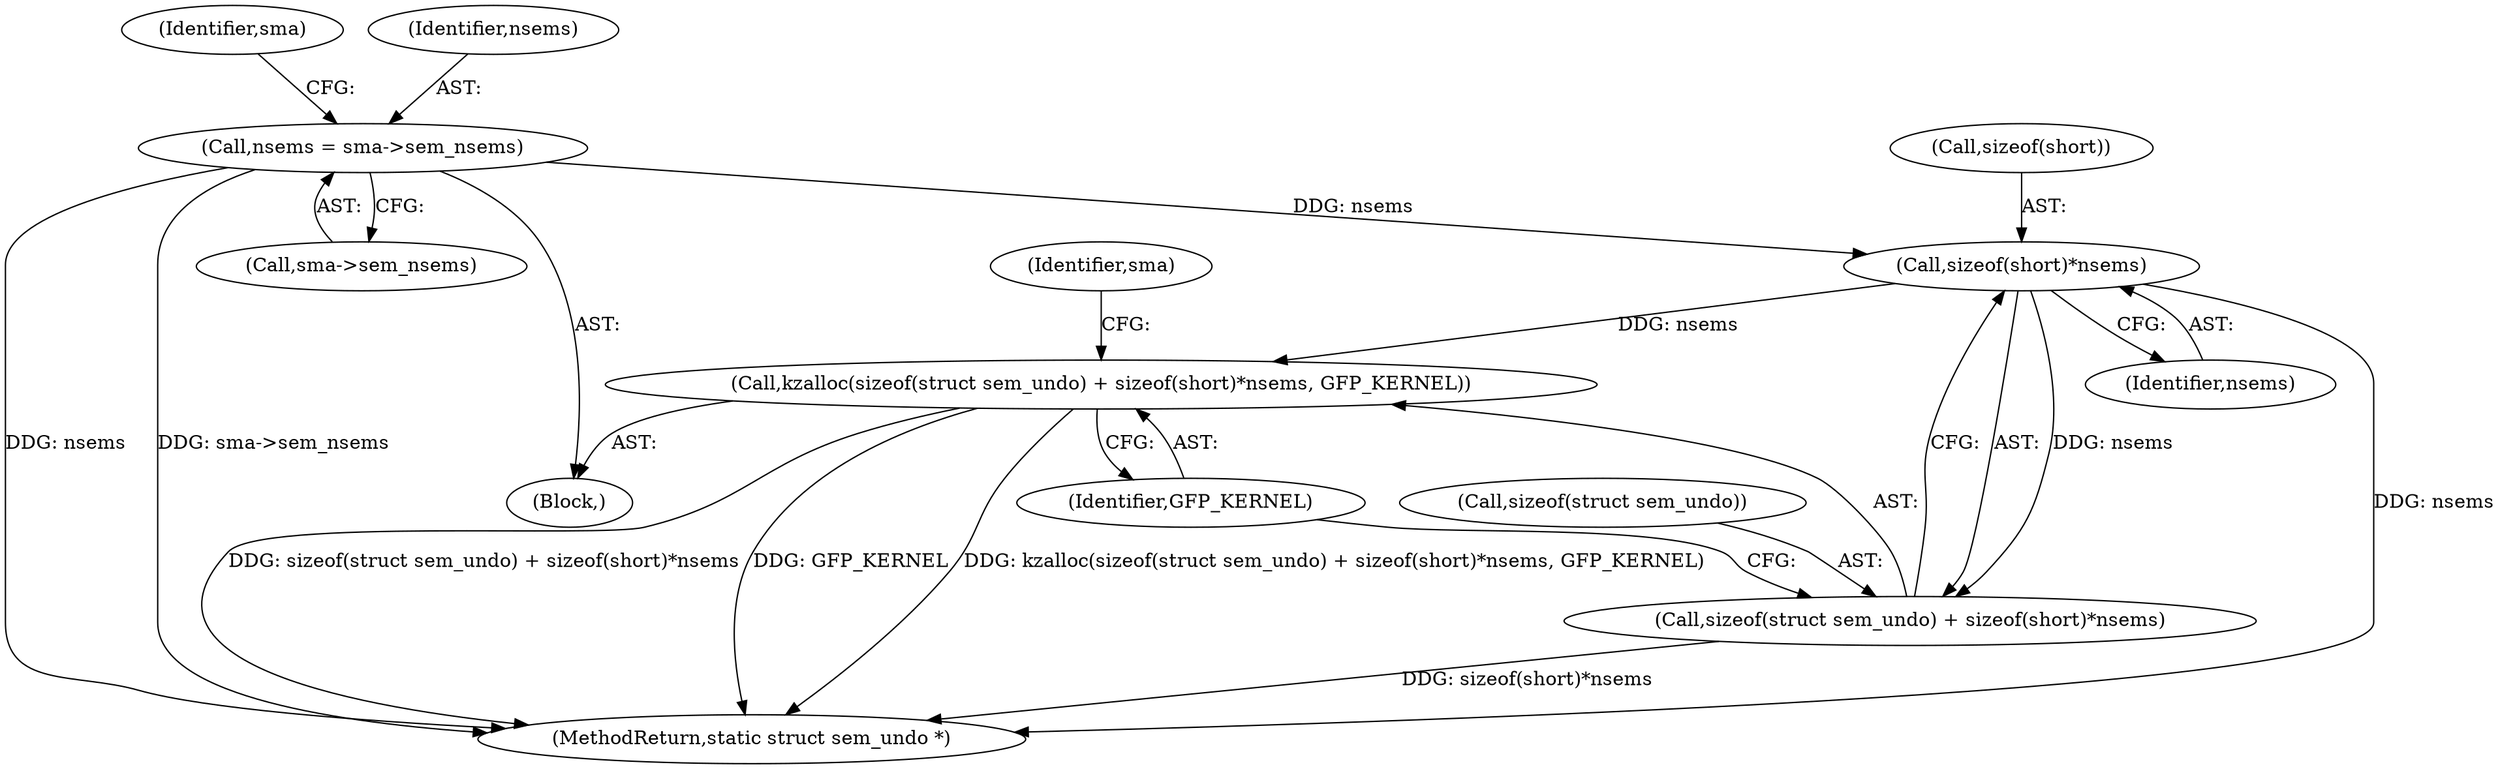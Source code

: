 digraph "0_linux_6062a8dc0517bce23e3c2f7d2fea5e22411269a3_2@API" {
"1000181" [label="(Call,sizeof(short)*nsems)"];
"1000159" [label="(Call,nsems = sma->sem_nsems)"];
"1000177" [label="(Call,kzalloc(sizeof(struct sem_undo) + sizeof(short)*nsems, GFP_KERNEL))"];
"1000178" [label="(Call,sizeof(struct sem_undo) + sizeof(short)*nsems)"];
"1000188" [label="(Identifier,sma)"];
"1000184" [label="(Identifier,nsems)"];
"1000185" [label="(Identifier,GFP_KERNEL)"];
"1000258" [label="(MethodReturn,static struct sem_undo *)"];
"1000182" [label="(Call,sizeof(short))"];
"1000161" [label="(Call,sma->sem_nsems)"];
"1000179" [label="(Call,sizeof(struct sem_undo))"];
"1000178" [label="(Call,sizeof(struct sem_undo) + sizeof(short)*nsems)"];
"1000167" [label="(Identifier,sma)"];
"1000159" [label="(Call,nsems = sma->sem_nsems)"];
"1000109" [label="(Block,)"];
"1000181" [label="(Call,sizeof(short)*nsems)"];
"1000177" [label="(Call,kzalloc(sizeof(struct sem_undo) + sizeof(short)*nsems, GFP_KERNEL))"];
"1000160" [label="(Identifier,nsems)"];
"1000181" -> "1000178"  [label="AST: "];
"1000181" -> "1000184"  [label="CFG: "];
"1000182" -> "1000181"  [label="AST: "];
"1000184" -> "1000181"  [label="AST: "];
"1000178" -> "1000181"  [label="CFG: "];
"1000181" -> "1000258"  [label="DDG: nsems"];
"1000181" -> "1000177"  [label="DDG: nsems"];
"1000181" -> "1000178"  [label="DDG: nsems"];
"1000159" -> "1000181"  [label="DDG: nsems"];
"1000159" -> "1000109"  [label="AST: "];
"1000159" -> "1000161"  [label="CFG: "];
"1000160" -> "1000159"  [label="AST: "];
"1000161" -> "1000159"  [label="AST: "];
"1000167" -> "1000159"  [label="CFG: "];
"1000159" -> "1000258"  [label="DDG: nsems"];
"1000159" -> "1000258"  [label="DDG: sma->sem_nsems"];
"1000177" -> "1000109"  [label="AST: "];
"1000177" -> "1000185"  [label="CFG: "];
"1000178" -> "1000177"  [label="AST: "];
"1000185" -> "1000177"  [label="AST: "];
"1000188" -> "1000177"  [label="CFG: "];
"1000177" -> "1000258"  [label="DDG: GFP_KERNEL"];
"1000177" -> "1000258"  [label="DDG: sizeof(struct sem_undo) + sizeof(short)*nsems"];
"1000177" -> "1000258"  [label="DDG: kzalloc(sizeof(struct sem_undo) + sizeof(short)*nsems, GFP_KERNEL)"];
"1000179" -> "1000178"  [label="AST: "];
"1000185" -> "1000178"  [label="CFG: "];
"1000178" -> "1000258"  [label="DDG: sizeof(short)*nsems"];
}
